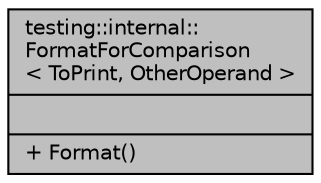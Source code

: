 digraph "testing::internal::FormatForComparison&lt; ToPrint, OtherOperand &gt;"
{
 // INTERACTIVE_SVG=YES
 // LATEX_PDF_SIZE
  edge [fontname="Helvetica",fontsize="10",labelfontname="Helvetica",labelfontsize="10"];
  node [fontname="Helvetica",fontsize="10",shape=record];
  Node1 [label="{testing::internal::\lFormatForComparison\l\< ToPrint, OtherOperand \>\n||+ Format()\l}",height=0.2,width=0.4,color="black", fillcolor="grey75", style="filled", fontcolor="black",tooltip=" "];
}

